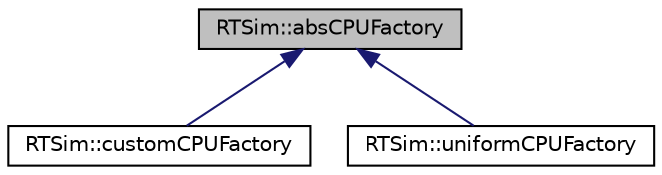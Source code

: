 digraph "RTSim::absCPUFactory"
{
  edge [fontname="Helvetica",fontsize="10",labelfontname="Helvetica",labelfontsize="10"];
  node [fontname="Helvetica",fontsize="10",shape=record];
  Node0 [label="RTSim::absCPUFactory",height=0.2,width=0.4,color="black", fillcolor="grey75", style="filled", fontcolor="black"];
  Node0 -> Node1 [dir="back",color="midnightblue",fontsize="10",style="solid",fontname="Helvetica"];
  Node1 [label="RTSim::customCPUFactory",height=0.2,width=0.4,color="black", fillcolor="white", style="filled",URL="$classRTSim_1_1customCPUFactory.html"];
  Node0 -> Node2 [dir="back",color="midnightblue",fontsize="10",style="solid",fontname="Helvetica"];
  Node2 [label="RTSim::uniformCPUFactory",height=0.2,width=0.4,color="black", fillcolor="white", style="filled",URL="$classRTSim_1_1uniformCPUFactory.html"];
}
